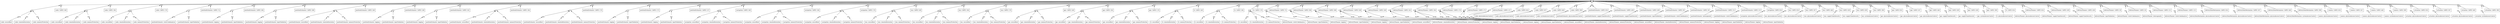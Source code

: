 digraph G {
	graph [esep="+8, +8",
		layout=dot,
		outputorder=edgesfirst,
		overlap=false,
		rankdir=BT,
		sep="+10, +10",
		splines=true
	];
	463	 [height=0,
		image="or.png",
		label=Or,
		margin=0,
		shape=none,
		width=0];
	462	 [height=0,
		image="and.png",
		label=And,
		margin=0,
		shape=none,
		width=0];
	462 -> 463;
	461	 [height=0,
		image="or_gray.png",
		label="d-Or",
		margin=0,
		shape=none,
		width=0];
	461 -> 462;
	460	 [height=0,
		image="not_gray.png",
		label="
Not",
		margin=0,
		shape=none,
		width=0];
	460 -> 461;
	459	 [label="radio: secureBoot",
		shape=box];
	459 -> 460;
	458	 [height=0,
		image="not_gray.png",
		label="
Not",
		margin=0,
		shape=none,
		width=0];
	458 -> 461;
	457	 [label="radio: remoteAttestation",
		shape=box];
	457 -> 458;
	456	 [height=0,
		image="not_gray.png",
		label="
Not",
		margin=0,
		shape=none,
		width=0];
	456 -> 461;
	455	 [label="radio: memoryProtection",
		shape=box];
	455 -> 456;
	454	 [label="radio: CAPEC-549",
		shape=box];
	454 -> 462;
	453	 [height=0,
		image="and.png",
		label=And,
		margin=0,
		shape=none,
		width=0];
	453 -> 463;
	452	 [height=0,
		image="or_gray.png",
		label="d-Or",
		margin=0,
		shape=none,
		width=0];
	452 -> 453;
	451	 [height=0,
		image="not_gray.png",
		label="
Not",
		margin=0,
		shape=none,
		width=0];
	451 -> 452;
	450	 [label="radio: secureBoot",
		shape=box];
	450 -> 451;
	449	 [height=0,
		image="not_gray.png",
		label="
Not",
		margin=0,
		shape=none,
		width=0];
	449 -> 452;
	448	 [label="radio: remoteAttestation",
		shape=box];
	448 -> 449;
	447	 [height=0,
		image="not_gray.png",
		label="
Not",
		margin=0,
		shape=none,
		width=0];
	447 -> 452;
	446	 [label="radio: memoryProtection",
		shape=box];
	446 -> 447;
	445	 [label="radio: CAPEC-184",
		shape=box];
	445 -> 453;
	444	 [height=0,
		image="and.png",
		label=And,
		margin=0,
		shape=none,
		width=0];
	444 -> 463;
	443	 [height=0,
		image="or_gray.png",
		label="d-Or",
		margin=0,
		shape=none,
		width=0];
	443 -> 444;
	442	 [height=0,
		image="not_gray.png",
		label="
Not",
		margin=0,
		shape=none,
		width=0];
	442 -> 443;
	441	 [label="radio: secureBoot",
		shape=box];
	441 -> 442;
	440	 [height=0,
		image="not_gray.png",
		label="
Not",
		margin=0,
		shape=none,
		width=0];
	440 -> 443;
	439	 [label="radio: remoteAttestation",
		shape=box];
	439 -> 440;
	438	 [height=0,
		image="not_gray.png",
		label="
Not",
		margin=0,
		shape=none,
		width=0];
	438 -> 443;
	437	 [label="radio: memoryProtection",
		shape=box];
	437 -> 438;
	436	 [label="radio: CAPEC-176",
		shape=box];
	436 -> 444;
	435	 [height=0,
		image="and.png",
		label=And,
		margin=0,
		shape=none,
		width=0];
	435 -> 463;
	434	 [height=0,
		image="or_gray.png",
		label="d-Or",
		margin=0,
		shape=none,
		width=0];
	434 -> 435;
	433	 [height=0,
		image="not_gray.png",
		label="
Not",
		margin=0,
		shape=none,
		width=0];
	433 -> 434;
	432	 [label="positionEstimator: staticCodeAnalysis",
		shape=box];
	432 -> 433;
	431	 [height=0,
		image="not_gray.png",
		label="
Not",
		margin=0,
		shape=none,
		width=0];
	431 -> 434;
	430	 [label="positionEstimator: inputValidation",
		shape=box];
	430 -> 431;
	429	 [label="positionEstimator: CAPEC-74",
		shape=box];
	429 -> 435;
	428	 [height=0,
		image="and.png",
		label=And,
		margin=0,
		shape=none,
		width=0];
	428 -> 463;
	427	 [height=0,
		image="or_gray.png",
		label="d-Or",
		margin=0,
		shape=none,
		width=0];
	427 -> 428;
	426	 [height=0,
		image="not_gray.png",
		label="
Not",
		margin=0,
		shape=none,
		width=0];
	426 -> 427;
	425	 [label="positionEstimator: logging",
		shape=box];
	425 -> 426;
	424	 [height=0,
		image="not_gray.png",
		label="
Not",
		margin=0,
		shape=none,
		width=0];
	424 -> 427;
	423	 [label="positionEstimator: inputValidation",
		shape=box];
	423 -> 424;
	422	 [label="positionEstimator: CAPEC-594",
		shape=box];
	422 -> 428;
	421	 [height=0,
		image="and.png",
		label=And,
		margin=0,
		shape=none,
		width=0];
	421 -> 463;
	420	 [height=0,
		image="or_gray.png",
		label="d-Or",
		margin=0,
		shape=none,
		width=0];
	420 -> 421;
	419	 [height=0,
		image="not_gray.png",
		label="
Not",
		margin=0,
		shape=none,
		width=0];
	419 -> 420;
	418	 [label="positionEstimator: logging",
		shape=box];
	418 -> 419;
	417	 [height=0,
		image="not_gray.png",
		label="
Not",
		margin=0,
		shape=none,
		width=0];
	417 -> 420;
	416	 [label="positionEstimator: inputValidation",
		shape=box];
	416 -> 417;
	415	 [label="positionEstimator: CAPEC-586",
		shape=box];
	415 -> 421;
	414	 [height=0,
		image="and.png",
		label=And,
		margin=0,
		shape=none,
		width=0];
	414 -> 463;
	413	 [height=0,
		image="or_gray.png",
		label="d-Or",
		margin=0,
		shape=none,
		width=0];
	413 -> 414;
	412	 [height=0,
		image="not_gray.png",
		label="
Not",
		margin=0,
		shape=none,
		width=0];
	412 -> 413;
	411	 [label="positionEstimator: secureBoot",
		shape=box];
	411 -> 412;
	410	 [height=0,
		image="not_gray.png",
		label="
Not",
		margin=0,
		shape=none,
		width=0];
	410 -> 413;
	409	 [label="positionEstimator: remoteAttestation",
		shape=box];
	409 -> 410;
	408	 [height=0,
		image="not_gray.png",
		label="
Not",
		margin=0,
		shape=none,
		width=0];
	408 -> 413;
	407	 [label="positionEstimator: memoryProtection",
		shape=box];
	407 -> 408;
	406	 [label="positionEstimator: CAPEC-549",
		shape=box];
	406 -> 414;
	405	 [height=0,
		image="and.png",
		label=And,
		margin=0,
		shape=none,
		width=0];
	405 -> 463;
	404	 [height=0,
		image="or_gray.png",
		label="d-Or",
		margin=0,
		shape=none,
		width=0];
	404 -> 405;
	403	 [height=0,
		image="not_gray.png",
		label="
Not",
		margin=0,
		shape=none,
		width=0];
	403 -> 404;
	402	 [label="positionEstimator: logging",
		shape=box];
	402 -> 403;
	401	 [height=0,
		image="not_gray.png",
		label="
Not",
		margin=0,
		shape=none,
		width=0];
	401 -> 404;
	400	 [label="positionEstimator: inputValidation",
		shape=box];
	400 -> 401;
	399	 [label="positionEstimator: CAPEC-248",
		shape=box];
	399 -> 405;
	398	 [height=0,
		image="and.png",
		label=And,
		margin=0,
		shape=none,
		width=0];
	398 -> 463;
	397	 [height=0,
		image="or_gray.png",
		label="d-Or",
		margin=0,
		shape=none,
		width=0];
	397 -> 398;
	396	 [height=0,
		image="not_gray.png",
		label="
Not",
		margin=0,
		shape=none,
		width=0];
	396 -> 397;
	395	 [label="positionEstimator: logging",
		shape=box];
	395 -> 396;
	394	 [height=0,
		image="not_gray.png",
		label="
Not",
		margin=0,
		shape=none,
		width=0];
	394 -> 397;
	393	 [label="positionEstimator: inputValidation",
		shape=box];
	393 -> 394;
	392	 [label="positionEstimator: CAPEC-242",
		shape=box];
	392 -> 398;
	391	 [height=0,
		image="and.png",
		label=And,
		margin=0,
		shape=none,
		width=0];
	391 -> 463;
	390	 [height=0,
		image="or_gray.png",
		label="d-Or",
		margin=0,
		shape=none,
		width=0];
	390 -> 391;
	389	 [height=0,
		image="not_gray.png",
		label="
Not",
		margin=0,
		shape=none,
		width=0];
	389 -> 390;
	388	 [label="positionEstimator: secureBoot",
		shape=box];
	388 -> 389;
	387	 [height=0,
		image="not_gray.png",
		label="
Not",
		margin=0,
		shape=none,
		width=0];
	387 -> 390;
	386	 [label="positionEstimator: remoteAttestation",
		shape=box];
	386 -> 387;
	385	 [height=0,
		image="not_gray.png",
		label="
Not",
		margin=0,
		shape=none,
		width=0];
	385 -> 390;
	384	 [label="positionEstimator: memoryProtection",
		shape=box];
	384 -> 385;
	383	 [label="positionEstimator: CAPEC-184",
		shape=box];
	383 -> 391;
	382	 [height=0,
		image="and.png",
		label=And,
		margin=0,
		shape=none,
		width=0];
	382 -> 463;
	381	 [height=0,
		image="or_gray.png",
		label="d-Or",
		margin=0,
		shape=none,
		width=0];
	381 -> 382;
	380	 [height=0,
		image="not_gray.png",
		label="
Not",
		margin=0,
		shape=none,
		width=0];
	380 -> 381;
	379	 [label="positionEstimator: secureBoot",
		shape=box];
	379 -> 380;
	378	 [height=0,
		image="not_gray.png",
		label="
Not",
		margin=0,
		shape=none,
		width=0];
	378 -> 381;
	377	 [label="positionEstimator: remoteAttestation",
		shape=box];
	377 -> 378;
	376	 [height=0,
		image="not_gray.png",
		label="
Not",
		margin=0,
		shape=none,
		width=0];
	376 -> 381;
	375	 [label="positionEstimator: memoryProtection",
		shape=box];
	375 -> 376;
	374	 [label="positionEstimator: CAPEC-176",
		shape=box];
	374 -> 382;
	373	 [height=0,
		image="and.png",
		label=And,
		margin=0,
		shape=none,
		width=0];
	373 -> 463;
	372	 [height=0,
		image="or_gray.png",
		label="d-Or",
		margin=0,
		shape=none,
		width=0];
	372 -> 373;
	371	 [height=0,
		image="not_gray.png",
		label="
Not",
		margin=0,
		shape=none,
		width=0];
	371 -> 372;
	370	 [label="positionEstimator: logging",
		shape=box];
	370 -> 371;
	369	 [height=0,
		image="not_gray.png",
		label="
Not",
		margin=0,
		shape=none,
		width=0];
	369 -> 372;
	368	 [label="positionEstimator: inputValidation",
		shape=box];
	368 -> 369;
	367	 [label="positionEstimator: CAPEC-175",
		shape=box];
	367 -> 373;
	366	 [height=0,
		image="and.png",
		label=And,
		margin=0,
		shape=none,
		width=0];
	366 -> 463;
	365	 [height=0,
		image="or_gray.png",
		label="d-Or",
		margin=0,
		shape=none,
		width=0];
	365 -> 366;
	364	 [height=0,
		image="not_gray.png",
		label="
Not",
		margin=0,
		shape=none,
		width=0];
	364 -> 365;
	363	 [label="positionEstimator: logging",
		shape=box];
	363 -> 364;
	362	 [height=0,
		image="not_gray.png",
		label="
Not",
		margin=0,
		shape=none,
		width=0];
	362 -> 365;
	361	 [label="positionEstimator: inputValidation",
		shape=box];
	361 -> 362;
	360	 [label="positionEstimator: CAPEC-137",
		shape=box];
	360 -> 366;
	359	 [height=0,
		image="and.png",
		label=And,
		margin=0,
		shape=none,
		width=0];
	359 -> 463;
	358	 [height=0,
		image="or_gray.png",
		label="d-Or",
		margin=0,
		shape=none,
		width=0];
	358 -> 359;
	357	 [height=0,
		image="not_gray.png",
		label="
Not",
		margin=0,
		shape=none,
		width=0];
	357 -> 358;
	356	 [label="navigation: secureBoot",
		shape=box];
	356 -> 357;
	355	 [height=0,
		image="not_gray.png",
		label="
Not",
		margin=0,
		shape=none,
		width=0];
	355 -> 358;
	354	 [label="navigation: remoteAttestation",
		shape=box];
	354 -> 355;
	353	 [height=0,
		image="not_gray.png",
		label="
Not",
		margin=0,
		shape=none,
		width=0];
	353 -> 358;
	352	 [label="navigation: memoryProtection",
		shape=box];
	352 -> 353;
	351	 [label="navigation: CAPEC-549",
		shape=box];
	351 -> 359;
	350	 [height=0,
		image="and.png",
		label=And,
		margin=0,
		shape=none,
		width=0];
	350 -> 463;
	349	 [height=0,
		image="or_gray.png",
		label="d-Or",
		margin=0,
		shape=none,
		width=0];
	349 -> 350;
	348	 [height=0,
		image="not_gray.png",
		label="
Not",
		margin=0,
		shape=none,
		width=0];
	348 -> 349;
	347	 [label="navigation: secureBoot",
		shape=box];
	347 -> 348;
	346	 [height=0,
		image="not_gray.png",
		label="
Not",
		margin=0,
		shape=none,
		width=0];
	346 -> 349;
	345	 [label="navigation: remoteAttestation",
		shape=box];
	345 -> 346;
	344	 [height=0,
		image="not_gray.png",
		label="
Not",
		margin=0,
		shape=none,
		width=0];
	344 -> 349;
	343	 [label="navigation: memoryProtection",
		shape=box];
	343 -> 344;
	342	 [label="navigation: CAPEC-184",
		shape=box];
	342 -> 350;
	341	 [height=0,
		image="and.png",
		label=And,
		margin=0,
		shape=none,
		width=0];
	341 -> 463;
	340	 [height=0,
		image="or_gray.png",
		label="d-Or",
		margin=0,
		shape=none,
		width=0];
	340 -> 341;
	339	 [height=0,
		image="not_gray.png",
		label="
Not",
		margin=0,
		shape=none,
		width=0];
	339 -> 340;
	338	 [label="navigation: secureBoot",
		shape=box];
	338 -> 339;
	337	 [height=0,
		image="not_gray.png",
		label="
Not",
		margin=0,
		shape=none,
		width=0];
	337 -> 340;
	336	 [label="navigation: remoteAttestation",
		shape=box];
	336 -> 337;
	335	 [height=0,
		image="not_gray.png",
		label="
Not",
		margin=0,
		shape=none,
		width=0];
	335 -> 340;
	334	 [label="navigation: memoryProtection",
		shape=box];
	334 -> 335;
	333	 [label="navigation: CAPEC-176",
		shape=box];
	333 -> 341;
	332	 [height=0,
		image="and.png",
		label=And,
		margin=0,
		shape=none,
		width=0];
	332 -> 463;
	331	 [height=0,
		image="or_gray.png",
		label="d-Or",
		margin=0,
		shape=none,
		width=0];
	331 -> 332;
	330	 [height=0,
		image="not_gray.png",
		label="
Not",
		margin=0,
		shape=none,
		width=0];
	330 -> 331;
	329	 [label="imu: secureBoot",
		shape=box];
	329 -> 330;
	328	 [height=0,
		image="not_gray.png",
		label="
Not",
		margin=0,
		shape=none,
		width=0];
	328 -> 331;
	327	 [label="imu: remoteAttestation",
		shape=box];
	327 -> 328;
	326	 [height=0,
		image="not_gray.png",
		label="
Not",
		margin=0,
		shape=none,
		width=0];
	326 -> 331;
	325	 [label="imu: memoryProtection",
		shape=box];
	325 -> 326;
	324	 [label="imu: CAPEC-549",
		shape=box];
	324 -> 332;
	323	 [height=0,
		image="and.png",
		label=And,
		margin=0,
		shape=none,
		width=0];
	323 -> 463;
	322	 [height=0,
		image="or_gray.png",
		label="d-Or",
		margin=0,
		shape=none,
		width=0];
	322 -> 323;
	321	 [height=0,
		image="not_gray.png",
		label="
Not",
		margin=0,
		shape=none,
		width=0];
	321 -> 322;
	320	 [label="imu: secureBoot",
		shape=box];
	320 -> 321;
	319	 [height=0,
		image="not_gray.png",
		label="
Not",
		margin=0,
		shape=none,
		width=0];
	319 -> 322;
	318	 [label="imu: remoteAttestation",
		shape=box];
	318 -> 319;
	317	 [height=0,
		image="not_gray.png",
		label="
Not",
		margin=0,
		shape=none,
		width=0];
	317 -> 322;
	316	 [label="imu: memoryProtection",
		shape=box];
	316 -> 317;
	315	 [label="imu: CAPEC-184",
		shape=box];
	315 -> 323;
	314	 [height=0,
		image="and.png",
		label=And,
		margin=0,
		shape=none,
		width=0];
	314 -> 463;
	313	 [height=0,
		image="or_gray.png",
		label="d-Or",
		margin=0,
		shape=none,
		width=0];
	313 -> 314;
	312	 [height=0,
		image="not_gray.png",
		label="
Not",
		margin=0,
		shape=none,
		width=0];
	312 -> 313;
	311	 [label="imu: secureBoot",
		shape=box];
	311 -> 312;
	310	 [height=0,
		image="not_gray.png",
		label="
Not",
		margin=0,
		shape=none,
		width=0];
	310 -> 313;
	309	 [label="imu: remoteAttestation",
		shape=box];
	309 -> 310;
	308	 [height=0,
		image="not_gray.png",
		label="
Not",
		margin=0,
		shape=none,
		width=0];
	308 -> 313;
	307	 [label="imu: memoryProtection",
		shape=box];
	307 -> 308;
	306	 [label="imu: CAPEC-176",
		shape=box];
	306 -> 314;
	305	 [height=0,
		image="and.png",
		label=And,
		margin=0,
		shape=none,
		width=0];
	305 -> 463;
	304	 [height=0,
		image="or_gray.png",
		label="d-Or",
		margin=0,
		shape=none,
		width=0];
	304 -> 305;
	303	 [height=0,
		image="not_gray.png",
		label="
Not",
		margin=0,
		shape=none,
		width=0];
	303 -> 304;
	302	 [label="gps: secureBoot",
		shape=box];
	302 -> 303;
	301	 [height=0,
		image="not_gray.png",
		label="
Not",
		margin=0,
		shape=none,
		width=0];
	301 -> 304;
	300	 [label="gps: remoteAttestation",
		shape=box];
	300 -> 301;
	299	 [height=0,
		image="not_gray.png",
		label="
Not",
		margin=0,
		shape=none,
		width=0];
	299 -> 304;
	298	 [label="gps: memoryProtection",
		shape=box];
	298 -> 299;
	297	 [label="gps: CAPEC-549",
		shape=box];
	297 -> 305;
	296	 [height=0,
		image="and.png",
		label=And,
		margin=0,
		shape=none,
		width=0];
	296 -> 463;
	295	 [height=0,
		image="or_gray.png",
		label="d-Or",
		margin=0,
		shape=none,
		width=0];
	295 -> 296;
	294	 [height=0,
		image="not_gray.png",
		label="
Not",
		margin=0,
		shape=none,
		width=0];
	294 -> 295;
	293	 [label="gps: secureBoot",
		shape=box];
	293 -> 294;
	292	 [height=0,
		image="not_gray.png",
		label="
Not",
		margin=0,
		shape=none,
		width=0];
	292 -> 295;
	291	 [label="gps: remoteAttestation",
		shape=box];
	291 -> 292;
	290	 [height=0,
		image="not_gray.png",
		label="
Not",
		margin=0,
		shape=none,
		width=0];
	290 -> 295;
	289	 [label="gps: memoryProtection",
		shape=box];
	289 -> 290;
	288	 [label="gps: CAPEC-184",
		shape=box];
	288 -> 296;
	287	 [height=0,
		image="and.png",
		label=And,
		margin=0,
		shape=none,
		width=0];
	287 -> 463;
	286	 [height=0,
		image="or_gray.png",
		label="d-Or",
		margin=0,
		shape=none,
		width=0];
	286 -> 287;
	285	 [height=0,
		image="not_gray.png",
		label="
Not",
		margin=0,
		shape=none,
		width=0];
	285 -> 286;
	284	 [label="gps: secureBoot",
		shape=box];
	284 -> 285;
	283	 [height=0,
		image="not_gray.png",
		label="
Not",
		margin=0,
		shape=none,
		width=0];
	283 -> 286;
	282	 [label="gps: remoteAttestation",
		shape=box];
	282 -> 283;
	281	 [height=0,
		image="not_gray.png",
		label="
Not",
		margin=0,
		shape=none,
		width=0];
	281 -> 286;
	280	 [label="gps: memoryProtection",
		shape=box];
	280 -> 281;
	279	 [label="gps: CAPEC-176",
		shape=box];
	279 -> 287;
	278	 [height=0,
		image="and.png",
		label=And,
		margin=0,
		shape=none,
		width=0];
	278 -> 463;
	277	 [height=0,
		image="or_gray.png",
		label="d-Or",
		margin=0,
		shape=none,
		width=0];
	277 -> 278;
	276	 [height=0,
		image="not_gray.png",
		label="
Not",
		margin=0,
		shape=none,
		width=0];
	276 -> 277;
	275	 [label="fc: secureBoot",
		shape=box];
	275 -> 276;
	274	 [height=0,
		image="not_gray.png",
		label="
Not",
		margin=0,
		shape=none,
		width=0];
	274 -> 277;
	273	 [label="fc: remoteAttestation",
		shape=box];
	273 -> 274;
	272	 [height=0,
		image="not_gray.png",
		label="
Not",
		margin=0,
		shape=none,
		width=0];
	272 -> 277;
	271	 [label="fc: memoryProtection",
		shape=box];
	271 -> 272;
	270	 [label="fc: CAPEC-549",
		shape=box];
	270 -> 278;
	269	 [height=0,
		image="and.png",
		label=And,
		margin=0,
		shape=none,
		width=0];
	269 -> 463;
	268	 [height=0,
		image="or_gray.png",
		label="d-Or",
		margin=0,
		shape=none,
		width=0];
	268 -> 269;
	267	 [height=0,
		image="not_gray.png",
		label="
Not",
		margin=0,
		shape=none,
		width=0];
	267 -> 268;
	266	 [label="fc: secureBoot",
		shape=box];
	266 -> 267;
	265	 [height=0,
		image="not_gray.png",
		label="
Not",
		margin=0,
		shape=none,
		width=0];
	265 -> 268;
	264	 [label="fc: remoteAttestation",
		shape=box];
	264 -> 265;
	263	 [height=0,
		image="not_gray.png",
		label="
Not",
		margin=0,
		shape=none,
		width=0];
	263 -> 268;
	262	 [label="fc: memoryProtection",
		shape=box];
	262 -> 263;
	261	 [label="fc: CAPEC-184",
		shape=box];
	261 -> 269;
	260	 [height=0,
		image="and.png",
		label=And,
		margin=0,
		shape=none,
		width=0];
	260 -> 463;
	259	 [height=0,
		image="or_gray.png",
		label="d-Or",
		margin=0,
		shape=none,
		width=0];
	259 -> 260;
	258	 [height=0,
		image="not_gray.png",
		label="
Not",
		margin=0,
		shape=none,
		width=0];
	258 -> 259;
	257	 [label="fc: secureBoot",
		shape=box];
	257 -> 258;
	256	 [height=0,
		image="not_gray.png",
		label="
Not",
		margin=0,
		shape=none,
		width=0];
	256 -> 259;
	255	 [label="fc: remoteAttestation",
		shape=box];
	255 -> 256;
	254	 [height=0,
		image="not_gray.png",
		label="
Not",
		margin=0,
		shape=none,
		width=0];
	254 -> 259;
	253	 [label="fc: memoryProtection",
		shape=box];
	253 -> 254;
	252	 [label="fc: CAPEC-176",
		shape=box];
	252 -> 260;
	251	 [height=0,
		image="and.png",
		label=And,
		margin=0,
		shape=none,
		width=0];
	251 -> 463;
	250	 [height=0,
		image="or_gray.png",
		label="d-Or",
		margin=0,
		shape=none,
		width=0];
	250 -> 251;
	249	 [height=0,
		image="not_gray.png",
		label="
Not",
		margin=0,
		shape=none,
		width=0];
	249 -> 250;
	248	 [label="deliveryPlanner: staticCodeAnalysis",
		shape=box];
	248 -> 249;
	247	 [height=0,
		image="not_gray.png",
		label="
Not",
		margin=0,
		shape=none,
		width=0];
	247 -> 250;
	246	 [label="deliveryPlanner: inputValidation",
		shape=box];
	246 -> 247;
	245	 [label="deliveryPlanner: CAPEC-74",
		shape=box];
	245 -> 251;
	244	 [height=0,
		image="and.png",
		label=And,
		margin=0,
		shape=none,
		width=0];
	244 -> 463;
	243	 [height=0,
		image="or_gray.png",
		label="d-Or",
		margin=0,
		shape=none,
		width=0];
	243 -> 244;
	242	 [height=0,
		image="not_gray.png",
		label="
Not",
		margin=0,
		shape=none,
		width=0];
	242 -> 243;
	241	 [label="deliveryPlanner: logging",
		shape=box];
	241 -> 242;
	240	 [height=0,
		image="not_gray.png",
		label="
Not",
		margin=0,
		shape=none,
		width=0];
	240 -> 243;
	239	 [label="deliveryPlanner: inputValidation",
		shape=box];
	239 -> 240;
	238	 [label="deliveryPlanner: CAPEC-594",
		shape=box];
	238 -> 244;
	237	 [height=0,
		image="and.png",
		label=And,
		margin=0,
		shape=none,
		width=0];
	237 -> 463;
	236	 [height=0,
		image="or_gray.png",
		label="d-Or",
		margin=0,
		shape=none,
		width=0];
	236 -> 237;
	235	 [height=0,
		image="not_gray.png",
		label="
Not",
		margin=0,
		shape=none,
		width=0];
	235 -> 236;
	234	 [label="deliveryPlanner: logging",
		shape=box];
	234 -> 235;
	233	 [height=0,
		image="not_gray.png",
		label="
Not",
		margin=0,
		shape=none,
		width=0];
	233 -> 236;
	232	 [label="deliveryPlanner: inputValidation",
		shape=box];
	232 -> 233;
	231	 [label="deliveryPlanner: CAPEC-586",
		shape=box];
	231 -> 237;
	230	 [height=0,
		image="and.png",
		label=And,
		margin=0,
		shape=none,
		width=0];
	230 -> 463;
	229	 [height=0,
		image="or_gray.png",
		label="d-Or",
		margin=0,
		shape=none,
		width=0];
	229 -> 230;
	228	 [height=0,
		image="not_gray.png",
		label="
Not",
		margin=0,
		shape=none,
		width=0];
	228 -> 229;
	227	 [label="deliveryPlanner: secureBoot",
		shape=box];
	227 -> 228;
	226	 [height=0,
		image="not_gray.png",
		label="
Not",
		margin=0,
		shape=none,
		width=0];
	226 -> 229;
	225	 [label="deliveryPlanner: remoteAttestation",
		shape=box];
	225 -> 226;
	224	 [height=0,
		image="not_gray.png",
		label="
Not",
		margin=0,
		shape=none,
		width=0];
	224 -> 229;
	223	 [label="deliveryPlanner: memoryProtection",
		shape=box];
	223 -> 224;
	222	 [label="deliveryPlanner: CAPEC-549",
		shape=box];
	222 -> 230;
	221	 [height=0,
		image="and.png",
		label=And,
		margin=0,
		shape=none,
		width=0];
	221 -> 463;
	220	 [height=0,
		image="or_gray.png",
		label="d-Or",
		margin=0,
		shape=none,
		width=0];
	220 -> 221;
	219	 [height=0,
		image="not_gray.png",
		label="
Not",
		margin=0,
		shape=none,
		width=0];
	219 -> 220;
	218	 [label="deliveryPlanner: logging",
		shape=box];
	218 -> 219;
	217	 [height=0,
		image="not_gray.png",
		label="
Not",
		margin=0,
		shape=none,
		width=0];
	217 -> 220;
	216	 [label="deliveryPlanner: inputValidation",
		shape=box];
	216 -> 217;
	215	 [label="deliveryPlanner: CAPEC-248",
		shape=box];
	215 -> 221;
	214	 [height=0,
		image="and.png",
		label=And,
		margin=0,
		shape=none,
		width=0];
	214 -> 463;
	213	 [height=0,
		image="or_gray.png",
		label="d-Or",
		margin=0,
		shape=none,
		width=0];
	213 -> 214;
	212	 [height=0,
		image="not_gray.png",
		label="
Not",
		margin=0,
		shape=none,
		width=0];
	212 -> 213;
	211	 [label="deliveryPlanner: logging",
		shape=box];
	211 -> 212;
	210	 [height=0,
		image="not_gray.png",
		label="
Not",
		margin=0,
		shape=none,
		width=0];
	210 -> 213;
	209	 [label="deliveryPlanner: inputValidation",
		shape=box];
	209 -> 210;
	208	 [label="deliveryPlanner: CAPEC-242",
		shape=box];
	208 -> 214;
	207	 [height=0,
		image="and.png",
		label=And,
		margin=0,
		shape=none,
		width=0];
	207 -> 463;
	206	 [height=0,
		image="or_gray.png",
		label="d-Or",
		margin=0,
		shape=none,
		width=0];
	206 -> 207;
	205	 [height=0,
		image="not_gray.png",
		label="
Not",
		margin=0,
		shape=none,
		width=0];
	205 -> 206;
	204	 [label="deliveryPlanner: secureBoot",
		shape=box];
	204 -> 205;
	203	 [height=0,
		image="not_gray.png",
		label="
Not",
		margin=0,
		shape=none,
		width=0];
	203 -> 206;
	202	 [label="deliveryPlanner: remoteAttestation",
		shape=box];
	202 -> 203;
	201	 [height=0,
		image="not_gray.png",
		label="
Not",
		margin=0,
		shape=none,
		width=0];
	201 -> 206;
	200	 [label="deliveryPlanner: memoryProtection",
		shape=box];
	200 -> 201;
	199	 [label="deliveryPlanner: CAPEC-184",
		shape=box];
	199 -> 207;
	198	 [height=0,
		image="and.png",
		label=And,
		margin=0,
		shape=none,
		width=0];
	198 -> 463;
	197	 [height=0,
		image="or_gray.png",
		label="d-Or",
		margin=0,
		shape=none,
		width=0];
	197 -> 198;
	196	 [height=0,
		image="not_gray.png",
		label="
Not",
		margin=0,
		shape=none,
		width=0];
	196 -> 197;
	195	 [label="deliveryPlanner: secureBoot",
		shape=box];
	195 -> 196;
	194	 [height=0,
		image="not_gray.png",
		label="
Not",
		margin=0,
		shape=none,
		width=0];
	194 -> 197;
	193	 [label="deliveryPlanner: remoteAttestation",
		shape=box];
	193 -> 194;
	192	 [height=0,
		image="not_gray.png",
		label="
Not",
		margin=0,
		shape=none,
		width=0];
	192 -> 197;
	191	 [label="deliveryPlanner: memoryProtection",
		shape=box];
	191 -> 192;
	190	 [label="deliveryPlanner: CAPEC-176",
		shape=box];
	190 -> 198;
	189	 [height=0,
		image="and.png",
		label=And,
		margin=0,
		shape=none,
		width=0];
	189 -> 463;
	188	 [height=0,
		image="or_gray.png",
		label="d-Or",
		margin=0,
		shape=none,
		width=0];
	188 -> 189;
	187	 [height=0,
		image="not_gray.png",
		label="
Not",
		margin=0,
		shape=none,
		width=0];
	187 -> 188;
	186	 [label="deliveryPlanner: logging",
		shape=box];
	186 -> 187;
	185	 [height=0,
		image="not_gray.png",
		label="
Not",
		margin=0,
		shape=none,
		width=0];
	185 -> 188;
	184	 [label="deliveryPlanner: inputValidation",
		shape=box];
	184 -> 185;
	183	 [label="deliveryPlanner: CAPEC-175",
		shape=box];
	183 -> 189;
	182	 [height=0,
		image="and.png",
		label=And,
		margin=0,
		shape=none,
		width=0];
	182 -> 463;
	181	 [height=0,
		image="or_gray.png",
		label="d-Or",
		margin=0,
		shape=none,
		width=0];
	181 -> 182;
	180	 [height=0,
		image="not_gray.png",
		label="
Not",
		margin=0,
		shape=none,
		width=0];
	180 -> 181;
	179	 [label="deliveryPlanner: logging",
		shape=box];
	179 -> 180;
	178	 [height=0,
		image="not_gray.png",
		label="
Not",
		margin=0,
		shape=none,
		width=0];
	178 -> 181;
	177	 [label="deliveryPlanner: inputValidation",
		shape=box];
	177 -> 178;
	176	 [label="deliveryPlanner: CAPEC-137",
		shape=box];
	176 -> 182;
	175	 [height=0,
		image="and.png",
		label=And,
		margin=0,
		shape=none,
		width=0];
	175 -> 463;
	174	 [height=0,
		image="not_gray.png",
		label="
Not",
		margin=0,
		shape=none,
		width=0];
	174 -> 175;
	173	 [label="radio: physicalAccessControl",
		shape=box];
	173 -> 174;
	172	 [label="radio: CAPEC-624",
		shape=box];
	172 -> 175;
	171	 [height=0,
		image="and.png",
		label=And,
		margin=0,
		shape=none,
		width=0];
	171 -> 463;
	170	 [height=0,
		image="not_gray.png",
		label="
Not",
		margin=0,
		shape=none,
		width=0];
	170 -> 171;
	169	 [label="radio: physicalAccessControl",
		shape=box];
	169 -> 170;
	168	 [label="radio: CAPEC-507",
		shape=box];
	168 -> 171;
	167	 [height=0,
		image="and.png",
		label=And,
		margin=0,
		shape=none,
		width=0];
	167 -> 463;
	166	 [height=0,
		image="not_gray.png",
		label="
Not",
		margin=0,
		shape=none,
		width=0];
	166 -> 167;
	165	 [label="radio: physicalAccessControl",
		shape=box];
	165 -> 166;
	164	 [label="radio: CAPEC-440",
		shape=box];
	164 -> 167;
	163	 [height=0,
		image="and.png",
		label=And,
		margin=0,
		shape=none,
		width=0];
	163 -> 463;
	162	 [height=0,
		image="not_gray.png",
		label="
Not",
		margin=0,
		shape=none,
		width=0];
	162 -> 163;
	161	 [label="radio: systemAccessControl",
		shape=box];
	161 -> 162;
	160	 [label="radio: CAPEC-390",
		shape=box];
	160 -> 163;
	159	 [height=0,
		image="and.png",
		label=And,
		margin=0,
		shape=none,
		width=0];
	159 -> 463;
	158	 [height=0,
		image="not_gray.png",
		label="
Not",
		margin=0,
		shape=none,
		width=0];
	158 -> 159;
	157	 [label="positionEstimator: physicalAccessControl",
		shape=box];
	157 -> 158;
	156	 [label="positionEstimator: CAPEC-624",
		shape=box];
	156 -> 159;
	155	 [height=0,
		image="and.png",
		label=And,
		margin=0,
		shape=none,
		width=0];
	155 -> 463;
	154	 [height=0,
		image="not_gray.png",
		label="
Not",
		margin=0,
		shape=none,
		width=0];
	154 -> 155;
	153	 [label="positionEstimator: supplyChainSecurity",
		shape=box];
	153 -> 154;
	152	 [label="positionEstimator: CAPEC-439",
		shape=box];
	152 -> 155;
	151	 [height=0,
		image="and.png",
		label=And,
		margin=0,
		shape=none,
		width=0];
	151 -> 463;
	150	 [height=0,
		image="not_gray.png",
		label="
Not",
		margin=0,
		shape=none,
		width=0];
	150 -> 151;
	149	 [label="positionEstimator: supplyChainSecurity",
		shape=box];
	149 -> 150;
	148	 [label="positionEstimator: CAPEC-438",
		shape=box];
	148 -> 151;
	147	 [height=0,
		image="and.png",
		label=And,
		margin=0,
		shape=none,
		width=0];
	147 -> 463;
	146	 [height=0,
		image="not_gray.png",
		label="
Not",
		margin=0,
		shape=none,
		width=0];
	146 -> 147;
	145	 [label="positionEstimator: inputValidation",
		shape=box];
	145 -> 146;
	144	 [label="positionEstimator: CAPEC-28",
		shape=box];
	144 -> 147;
	143	 [height=0,
		image="and.png",
		label=And,
		margin=0,
		shape=none,
		width=0];
	143 -> 463;
	142	 [height=0,
		image="not_gray.png",
		label="
Not",
		margin=0,
		shape=none,
		width=0];
	142 -> 143;
	141	 [label="positionEstimator: staticCodeAnalysis",
		shape=box];
	141 -> 142;
	140	 [label="positionEstimator: CAPEC-26",
		shape=box];
	140 -> 143;
	139	 [height=0,
		image="and.png",
		label=And,
		margin=0,
		shape=none,
		width=0];
	139 -> 463;
	138	 [height=0,
		image="not_gray.png",
		label="
Not",
		margin=0,
		shape=none,
		width=0];
	138 -> 139;
	137	 [label="positionEstimator: heterogeneity",
		shape=box];
	137 -> 138;
	136	 [label="positionEstimator: CAPEC-151",
		shape=box];
	136 -> 139;
	135	 [height=0,
		image="and.png",
		label=And,
		margin=0,
		shape=none,
		width=0];
	135 -> 463;
	134	 [height=0,
		image="not_gray.png",
		label="
Not",
		margin=0,
		shape=none,
		width=0];
	134 -> 135;
	133	 [label="positionEstimator: staticCodeAnalysis",
		shape=box];
	133 -> 134;
	132	 [label="positionEstimator: CAPEC-123",
		shape=box];
	132 -> 135;
	131	 [height=0,
		image="and.png",
		label=And,
		margin=0,
		shape=none,
		width=0];
	131 -> 463;
	130	 [height=0,
		image="not_gray.png",
		label="
Not",
		margin=0,
		shape=none,
		width=0];
	130 -> 131;
	129	 [label="navigation: physicalAccessControl",
		shape=box];
	129 -> 130;
	128	 [label="navigation: CAPEC-624",
		shape=box];
	128 -> 131;
	127	 [height=0,
		image="and.png",
		label=And,
		margin=0,
		shape=none,
		width=0];
	127 -> 463;
	126	 [height=0,
		image="not_gray.png",
		label="
Not",
		margin=0,
		shape=none,
		width=0];
	126 -> 127;
	125	 [label="imu: physicalAccessControl",
		shape=box];
	125 -> 126;
	124	 [label="imu: CAPEC-624",
		shape=box];
	124 -> 127;
	123	 [height=0,
		image="and.png",
		label=And,
		margin=0,
		shape=none,
		width=0];
	123 -> 463;
	122	 [height=0,
		image="not_gray.png",
		label="
Not",
		margin=0,
		shape=none,
		width=0];
	122 -> 123;
	121	 [label="imu: physicalAccessControl",
		shape=box];
	121 -> 122;
	120	 [label="imu: CAPEC-507",
		shape=box];
	120 -> 123;
	119	 [height=0,
		image="and.png",
		label=And,
		margin=0,
		shape=none,
		width=0];
	119 -> 463;
	118	 [height=0,
		image="not_gray.png",
		label="
Not",
		margin=0,
		shape=none,
		width=0];
	118 -> 119;
	117	 [label="imu: physicalAccessControl",
		shape=box];
	117 -> 118;
	116	 [label="imu: CAPEC-440",
		shape=box];
	116 -> 119;
	115	 [height=0,
		image="and.png",
		label=And,
		margin=0,
		shape=none,
		width=0];
	115 -> 463;
	114	 [height=0,
		image="not_gray.png",
		label="
Not",
		margin=0,
		shape=none,
		width=0];
	114 -> 115;
	113	 [label="imu: supplyChainSecurity",
		shape=box];
	113 -> 114;
	112	 [label="imu: CAPEC-439",
		shape=box];
	112 -> 115;
	111	 [height=0,
		image="and.png",
		label=And,
		margin=0,
		shape=none,
		width=0];
	111 -> 463;
	110	 [height=0,
		image="not_gray.png",
		label="
Not",
		margin=0,
		shape=none,
		width=0];
	110 -> 111;
	109	 [label="imu: supplyChainSecurity",
		shape=box];
	109 -> 110;
	108	 [label="imu: CAPEC-438",
		shape=box];
	108 -> 111;
	107	 [height=0,
		image="and.png",
		label=And,
		margin=0,
		shape=none,
		width=0];
	107 -> 463;
	106	 [height=0,
		image="not_gray.png",
		label="
Not",
		margin=0,
		shape=none,
		width=0];
	106 -> 107;
	105	 [label="imu: systemAccessControl",
		shape=box];
	105 -> 106;
	104	 [label="imu: CAPEC-390",
		shape=box];
	104 -> 107;
	103	 [height=0,
		image="and.png",
		label=And,
		margin=0,
		shape=none,
		width=0];
	103 -> 463;
	102	 [height=0,
		image="not_gray.png",
		label="
Not",
		margin=0,
		shape=none,
		width=0];
	102 -> 103;
	101	 [label="gps: physicalAccessControl",
		shape=box];
	101 -> 102;
	100	 [label="gps: CAPEC-624",
		shape=box];
	100 -> 103;
	99	 [height=0,
		image="and.png",
		label=And,
		margin=0,
		shape=none,
		width=0];
	99 -> 463;
	98	 [height=0,
		image="not_gray.png",
		label="
Not",
		margin=0,
		shape=none,
		width=0];
	98 -> 99;
	97	 [label="gps: physicalAccessControl",
		shape=box];
	97 -> 98;
	96	 [label="gps: CAPEC-507",
		shape=box];
	96 -> 99;
	95	 [height=0,
		image="and.png",
		label=And,
		margin=0,
		shape=none,
		width=0];
	95 -> 463;
	94	 [height=0,
		image="not_gray.png",
		label="
Not",
		margin=0,
		shape=none,
		width=0];
	94 -> 95;
	93	 [label="gps: physicalAccessControl",
		shape=box];
	93 -> 94;
	92	 [label="gps: CAPEC-440",
		shape=box];
	92 -> 95;
	91	 [height=0,
		image="and.png",
		label=And,
		margin=0,
		shape=none,
		width=0];
	91 -> 463;
	90	 [height=0,
		image="not_gray.png",
		label="
Not",
		margin=0,
		shape=none,
		width=0];
	90 -> 91;
	89	 [label="gps: supplyChainSecurity",
		shape=box];
	89 -> 90;
	88	 [label="gps: CAPEC-439",
		shape=box];
	88 -> 91;
	87	 [height=0,
		image="and.png",
		label=And,
		margin=0,
		shape=none,
		width=0];
	87 -> 463;
	86	 [height=0,
		image="not_gray.png",
		label="
Not",
		margin=0,
		shape=none,
		width=0];
	86 -> 87;
	85	 [label="gps: supplyChainSecurity",
		shape=box];
	85 -> 86;
	84	 [label="gps: CAPEC-438",
		shape=box];
	84 -> 87;
	83	 [height=0,
		image="and.png",
		label=And,
		margin=0,
		shape=none,
		width=0];
	83 -> 463;
	82	 [height=0,
		image="not_gray.png",
		label="
Not",
		margin=0,
		shape=none,
		width=0];
	82 -> 83;
	81	 [label="gps: systemAccessControl",
		shape=box];
	81 -> 82;
	80	 [label="gps: CAPEC-390",
		shape=box];
	80 -> 83;
	79	 [height=0,
		image="and.png",
		label=And,
		margin=0,
		shape=none,
		width=0];
	79 -> 463;
	78	 [height=0,
		image="not_gray.png",
		label="
Not",
		margin=0,
		shape=none,
		width=0];
	78 -> 79;
	77	 [label="fc: physicalAccessControl",
		shape=box];
	77 -> 78;
	76	 [label="fc: CAPEC-624",
		shape=box];
	76 -> 79;
	75	 [height=0,
		image="and.png",
		label=And,
		margin=0,
		shape=none,
		width=0];
	75 -> 463;
	74	 [height=0,
		image="not_gray.png",
		label="
Not",
		margin=0,
		shape=none,
		width=0];
	74 -> 75;
	73	 [label="deliveryPlanner: physicalAccessControl",
		shape=box];
	73 -> 74;
	72	 [label="deliveryPlanner: CAPEC-624",
		shape=box];
	72 -> 75;
	71	 [height=0,
		image="and.png",
		label=And,
		margin=0,
		shape=none,
		width=0];
	71 -> 463;
	70	 [height=0,
		image="not_gray.png",
		label="
Not",
		margin=0,
		shape=none,
		width=0];
	70 -> 71;
	69	 [label="deliveryPlanner: supplyChainSecurity",
		shape=box];
	69 -> 70;
	68	 [label="deliveryPlanner: CAPEC-439",
		shape=box];
	68 -> 71;
	67	 [height=0,
		image="and.png",
		label=And,
		margin=0,
		shape=none,
		width=0];
	67 -> 463;
	66	 [height=0,
		image="not_gray.png",
		label="
Not",
		margin=0,
		shape=none,
		width=0];
	66 -> 67;
	65	 [label="deliveryPlanner: supplyChainSecurity",
		shape=box];
	65 -> 66;
	64	 [label="deliveryPlanner: CAPEC-438",
		shape=box];
	64 -> 67;
	63	 [height=0,
		image="and.png",
		label=And,
		margin=0,
		shape=none,
		width=0];
	63 -> 463;
	62	 [height=0,
		image="not_gray.png",
		label="
Not",
		margin=0,
		shape=none,
		width=0];
	62 -> 63;
	61	 [label="deliveryPlanner: inputValidation",
		shape=box];
	61 -> 62;
	60	 [label="deliveryPlanner: CAPEC-28",
		shape=box];
	60 -> 63;
	59	 [height=0,
		image="and.png",
		label=And,
		margin=0,
		shape=none,
		width=0];
	59 -> 463;
	58	 [height=0,
		image="not_gray.png",
		label="
Not",
		margin=0,
		shape=none,
		width=0];
	58 -> 59;
	57	 [label="deliveryPlanner: staticCodeAnalysis",
		shape=box];
	57 -> 58;
	56	 [label="deliveryPlanner: CAPEC-26",
		shape=box];
	56 -> 59;
	55	 [height=0,
		image="and.png",
		label=And,
		margin=0,
		shape=none,
		width=0];
	55 -> 463;
	54	 [height=0,
		image="not_gray.png",
		label="
Not",
		margin=0,
		shape=none,
		width=0];
	54 -> 55;
	53	 [label="deliveryPlanner: heterogeneity",
		shape=box];
	53 -> 54;
	52	 [label="deliveryPlanner: CAPEC-151",
		shape=box];
	52 -> 55;
	51	 [height=0,
		image="and.png",
		label=And,
		margin=0,
		shape=none,
		width=0];
	51 -> 463;
	50	 [height=0,
		image="not_gray.png",
		label="
Not",
		margin=0,
		shape=none,
		width=0];
	50 -> 51;
	49	 [label="deliveryPlanner: staticCodeAnalysis",
		shape=box];
	49 -> 50;
	48	 [label="deliveryPlanner: CAPEC-123",
		shape=box];
	48 -> 51;
	47	 [height=0,
		image="and.png",
		label=And,
		margin=0,
		shape=none,
		width=0];
	47 -> 463;
	46	 [height=0,
		image="not_gray.png",
		label="
Not",
		margin=0,
		shape=none,
		width=0];
	46 -> 47;
	45	 [label="deliveryItemMechanism: physicalAccessControl",
		shape=box];
	45 -> 46;
	44	 [label="deliveryItemMechanism: CAPEC-624",
		shape=box];
	44 -> 47;
	43	 [height=0,
		image="and.png",
		label=And,
		margin=0,
		shape=none,
		width=0];
	43 -> 463;
	42	 [height=0,
		image="not_gray.png",
		label="
Not",
		margin=0,
		shape=none,
		width=0];
	42 -> 43;
	41	 [label="deliveryItemMechanism: physicalAccessControl",
		shape=box];
	41 -> 42;
	40	 [label="deliveryItemMechanism: CAPEC-507",
		shape=box];
	40 -> 43;
	39	 [height=0,
		image="and.png",
		label=And,
		margin=0,
		shape=none,
		width=0];
	39 -> 463;
	38	 [height=0,
		image="not_gray.png",
		label="
Not",
		margin=0,
		shape=none,
		width=0];
	38 -> 39;
	37	 [label="deliveryItemMechanism: physicalAccessControl",
		shape=box];
	37 -> 38;
	36	 [label="deliveryItemMechanism: CAPEC-440",
		shape=box];
	36 -> 39;
	35	 [height=0,
		image="and.png",
		label=And,
		margin=0,
		shape=none,
		width=0];
	35 -> 463;
	34	 [height=0,
		image="not_gray.png",
		label="
Not",
		margin=0,
		shape=none,
		width=0];
	34 -> 35;
	33	 [label="deliveryItemMechanism: systemAccessControl",
		shape=box];
	33 -> 34;
	32	 [label="deliveryItemMechanism: CAPEC-390",
		shape=box];
	32 -> 35;
	31	 [height=0,
		image="and.png",
		label=And,
		margin=0,
		shape=none,
		width=0];
	31 -> 463;
	30	 [height=0,
		image="not_gray.png",
		label="
Not",
		margin=0,
		shape=none,
		width=0];
	30 -> 31;
	29	 [label="camera: physicalAccessControl",
		shape=box];
	29 -> 30;
	28	 [label="camera: CAPEC-624",
		shape=box];
	28 -> 31;
	27	 [height=0,
		image="and.png",
		label=And,
		margin=0,
		shape=none,
		width=0];
	27 -> 463;
	26	 [height=0,
		image="not_gray.png",
		label="
Not",
		margin=0,
		shape=none,
		width=0];
	26 -> 27;
	25	 [label="camera: physicalAccessControl",
		shape=box];
	25 -> 26;
	24	 [label="camera: CAPEC-507",
		shape=box];
	24 -> 27;
	23	 [height=0,
		image="and.png",
		label=And,
		margin=0,
		shape=none,
		width=0];
	23 -> 463;
	22	 [height=0,
		image="not_gray.png",
		label="
Not",
		margin=0,
		shape=none,
		width=0];
	22 -> 23;
	21	 [label="camera: physicalAccessControl",
		shape=box];
	21 -> 22;
	20	 [label="camera: CAPEC-440",
		shape=box];
	20 -> 23;
	19	 [height=0,
		image="and.png",
		label=And,
		margin=0,
		shape=none,
		width=0];
	19 -> 463;
	18	 [height=0,
		image="not_gray.png",
		label="
Not",
		margin=0,
		shape=none,
		width=0];
	18 -> 19;
	17	 [label="camera: systemAccessControl",
		shape=box];
	17 -> 18;
	16	 [label="camera: CAPEC-390",
		shape=box];
	16 -> 19;
	15	 [height=0,
		image="and.png",
		label=And,
		margin=0,
		shape=none,
		width=0];
	15 -> 463;
	14	 [height=0,
		image="not_gray.png",
		label="
Not",
		margin=0,
		shape=none,
		width=0];
	14 -> 15;
	13	 [label="actuation: physicalAccessControl",
		shape=box];
	13 -> 14;
	12	 [label="actuation: CAPEC-624",
		shape=box];
	12 -> 15;
	11	 [height=0,
		image="and.png",
		label=And,
		margin=0,
		shape=none,
		width=0];
	11 -> 463;
	10	 [height=0,
		image="not_gray.png",
		label="
Not",
		margin=0,
		shape=none,
		width=0];
	10 -> 11;
	9	 [label="actuation: physicalAccessControl",
		shape=box];
	9 -> 10;
	8	 [label="actuation: CAPEC-507",
		shape=box];
	8 -> 11;
	7	 [height=0,
		image="and.png",
		label=And,
		margin=0,
		shape=none,
		width=0];
	7 -> 463;
	6	 [height=0,
		image="not_gray.png",
		label="
Not",
		margin=0,
		shape=none,
		width=0];
	6 -> 7;
	5	 [label="actuation: physicalAccessControl",
		shape=box];
	5 -> 6;
	4	 [label="actuation: CAPEC-440",
		shape=box];
	4 -> 7;
	3	 [height=0,
		image="and.png",
		label=And,
		margin=0,
		shape=none,
		width=0];
	3 -> 463;
	2	 [height=0,
		image="not_gray.png",
		label="
Not",
		margin=0,
		shape=none,
		width=0];
	2 -> 3;
	1	 [label="actuation: systemAccessControl",
		shape=box];
	1 -> 2;
	0	 [label="actuation: CAPEC-390",
		shape=box];
	0 -> 3;
}
